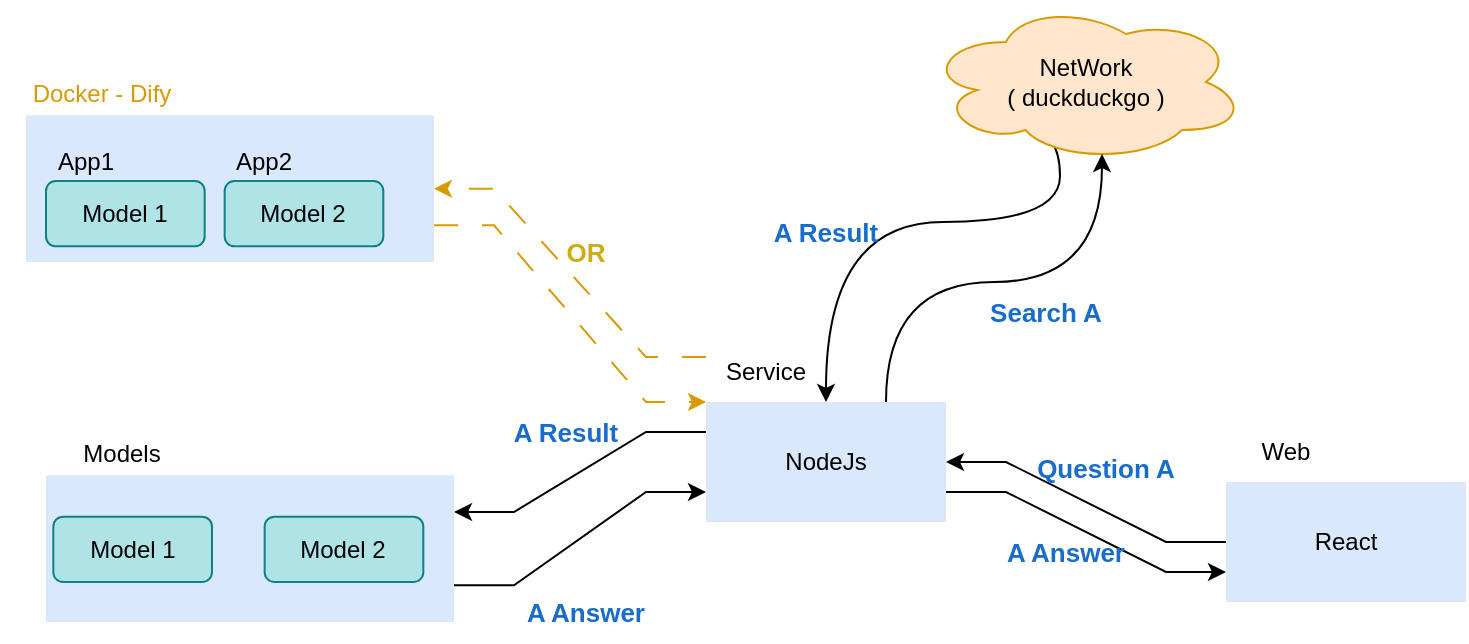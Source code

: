 <mxfile version="21.6.5" type="device">
  <diagram name="Page-1" id="W9wk43fxYG4gXkEmymge">
    <mxGraphModel dx="2284" dy="836" grid="1" gridSize="10" guides="1" tooltips="1" connect="1" arrows="1" fold="1" page="1" pageScale="1" pageWidth="850" pageHeight="1100" math="0" shadow="0">
      <root>
        <mxCell id="0" />
        <mxCell id="1" parent="0" />
        <mxCell id="teR98e18F6Wd4mLwN1pU-4" value="" style="group" parent="1" vertex="1" connectable="0">
          <mxGeometry y="240" width="204" height="110" as="geometry" />
        </mxCell>
        <mxCell id="teR98e18F6Wd4mLwN1pU-1" value="" style="rounded=0;whiteSpace=wrap;html=1;fillColor=#dae8fc;strokeColor=none;" parent="teR98e18F6Wd4mLwN1pU-4" vertex="1">
          <mxGeometry y="36.667" width="204" height="73.333" as="geometry" />
        </mxCell>
        <mxCell id="teR98e18F6Wd4mLwN1pU-3" value="&lt;font color=&quot;#d79b00&quot;&gt;Docker - Dify&lt;/font&gt;" style="text;strokeColor=none;align=center;fillColor=none;html=1;verticalAlign=middle;whiteSpace=wrap;rounded=0;" parent="teR98e18F6Wd4mLwN1pU-4" vertex="1">
          <mxGeometry x="-12.67" y="7.83" width="102" height="36.667" as="geometry" />
        </mxCell>
        <mxCell id="teR98e18F6Wd4mLwN1pU-27" value="" style="group" parent="teR98e18F6Wd4mLwN1pU-4" vertex="1" connectable="0">
          <mxGeometry y="44.5" width="89.333" height="57.67" as="geometry" />
        </mxCell>
        <mxCell id="teR98e18F6Wd4mLwN1pU-21" value="Model 1" style="rounded=1;whiteSpace=wrap;html=1;fillColor=#b0e3e6;strokeColor=#0e8088;" parent="teR98e18F6Wd4mLwN1pU-27" vertex="1">
          <mxGeometry x="10" y="25" width="79.333" height="32.67" as="geometry" />
        </mxCell>
        <mxCell id="teR98e18F6Wd4mLwN1pU-26" value="App1" style="text;strokeColor=none;align=center;fillColor=none;html=1;verticalAlign=middle;whiteSpace=wrap;rounded=0;" parent="teR98e18F6Wd4mLwN1pU-27" vertex="1">
          <mxGeometry width="60" height="30" as="geometry" />
        </mxCell>
        <mxCell id="teR98e18F6Wd4mLwN1pU-29" value="" style="group" parent="teR98e18F6Wd4mLwN1pU-4" vertex="1" connectable="0">
          <mxGeometry x="89.33" y="44.5" width="89.333" height="57.67" as="geometry" />
        </mxCell>
        <mxCell id="teR98e18F6Wd4mLwN1pU-30" value="Model 2" style="rounded=1;whiteSpace=wrap;html=1;fillColor=#b0e3e6;strokeColor=#0e8088;" parent="teR98e18F6Wd4mLwN1pU-29" vertex="1">
          <mxGeometry x="10" y="25" width="79.333" height="32.67" as="geometry" />
        </mxCell>
        <mxCell id="teR98e18F6Wd4mLwN1pU-31" value="App2" style="text;strokeColor=none;align=center;fillColor=none;html=1;verticalAlign=middle;whiteSpace=wrap;rounded=0;" parent="teR98e18F6Wd4mLwN1pU-29" vertex="1">
          <mxGeometry width="60" height="30" as="geometry" />
        </mxCell>
        <mxCell id="teR98e18F6Wd4mLwN1pU-5" value="" style="group" parent="1" vertex="1" connectable="0">
          <mxGeometry x="340" y="390" width="120" height="90" as="geometry" />
        </mxCell>
        <mxCell id="teR98e18F6Wd4mLwN1pU-6" value="NodeJs" style="rounded=0;whiteSpace=wrap;html=1;fillColor=#dae8fc;strokeColor=none;" parent="teR98e18F6Wd4mLwN1pU-5" vertex="1">
          <mxGeometry y="30" width="120" height="60" as="geometry" />
        </mxCell>
        <mxCell id="teR98e18F6Wd4mLwN1pU-7" value="Service" style="text;strokeColor=none;align=center;fillColor=none;html=1;verticalAlign=middle;whiteSpace=wrap;rounded=0;" parent="teR98e18F6Wd4mLwN1pU-5" vertex="1">
          <mxGeometry width="60" height="30" as="geometry" />
        </mxCell>
        <mxCell id="teR98e18F6Wd4mLwN1pU-8" value="" style="group" parent="1" vertex="1" connectable="0">
          <mxGeometry x="600" y="430" width="120" height="90" as="geometry" />
        </mxCell>
        <mxCell id="teR98e18F6Wd4mLwN1pU-9" value="React" style="rounded=0;whiteSpace=wrap;html=1;fillColor=#dae8fc;strokeColor=none;" parent="teR98e18F6Wd4mLwN1pU-8" vertex="1">
          <mxGeometry y="30" width="120" height="60" as="geometry" />
        </mxCell>
        <mxCell id="teR98e18F6Wd4mLwN1pU-10" value="Web" style="text;strokeColor=none;align=center;fillColor=none;html=1;verticalAlign=middle;whiteSpace=wrap;rounded=0;" parent="teR98e18F6Wd4mLwN1pU-8" vertex="1">
          <mxGeometry width="60" height="30" as="geometry" />
        </mxCell>
        <mxCell id="teR98e18F6Wd4mLwN1pU-16" style="edgeStyle=orthogonalEdgeStyle;rounded=0;orthogonalLoop=1;jettySize=auto;html=1;exitX=0.31;exitY=0.8;exitDx=0;exitDy=0;exitPerimeter=0;entryX=0.5;entryY=0;entryDx=0;entryDy=0;curved=1;" parent="1" source="teR98e18F6Wd4mLwN1pU-11" target="teR98e18F6Wd4mLwN1pU-6" edge="1">
          <mxGeometry relative="1" as="geometry">
            <Array as="points">
              <mxPoint x="517" y="330" />
              <mxPoint x="400" y="330" />
            </Array>
          </mxGeometry>
        </mxCell>
        <mxCell id="teR98e18F6Wd4mLwN1pU-11" value="NetWork&lt;br&gt;( duckduckgo&amp;nbsp;&lt;span style=&quot;background-color: initial;&quot;&gt;)&lt;/span&gt;" style="ellipse;shape=cloud;whiteSpace=wrap;html=1;fillColor=#ffe6cc;strokeColor=#d79b00;" parent="1" vertex="1">
          <mxGeometry x="450" y="220" width="160" height="80" as="geometry" />
        </mxCell>
        <mxCell id="teR98e18F6Wd4mLwN1pU-12" style="edgeStyle=entityRelationEdgeStyle;rounded=0;orthogonalLoop=1;jettySize=auto;html=1;exitX=0;exitY=0.5;exitDx=0;exitDy=0;entryX=1;entryY=0.5;entryDx=0;entryDy=0;" parent="1" source="teR98e18F6Wd4mLwN1pU-9" target="teR98e18F6Wd4mLwN1pU-6" edge="1">
          <mxGeometry relative="1" as="geometry" />
        </mxCell>
        <mxCell id="teR98e18F6Wd4mLwN1pU-15" style="edgeStyle=orthogonalEdgeStyle;rounded=0;orthogonalLoop=1;jettySize=auto;html=1;exitX=0.75;exitY=0;exitDx=0;exitDy=0;entryX=0.55;entryY=0.95;entryDx=0;entryDy=0;entryPerimeter=0;curved=1;" parent="1" source="teR98e18F6Wd4mLwN1pU-6" target="teR98e18F6Wd4mLwN1pU-11" edge="1">
          <mxGeometry relative="1" as="geometry" />
        </mxCell>
        <mxCell id="teR98e18F6Wd4mLwN1pU-17" style="edgeStyle=entityRelationEdgeStyle;rounded=0;orthogonalLoop=1;jettySize=auto;html=1;exitX=0;exitY=0.25;exitDx=0;exitDy=0;entryX=1;entryY=0.25;entryDx=0;entryDy=0;" parent="1" source="teR98e18F6Wd4mLwN1pU-6" target="1dsoiUBW8clE4qAGLpq8-11" edge="1">
          <mxGeometry relative="1" as="geometry" />
        </mxCell>
        <mxCell id="teR98e18F6Wd4mLwN1pU-19" style="edgeStyle=entityRelationEdgeStyle;rounded=0;orthogonalLoop=1;jettySize=auto;html=1;exitX=1;exitY=0.75;exitDx=0;exitDy=0;entryX=0;entryY=0.75;entryDx=0;entryDy=0;" parent="1" source="1dsoiUBW8clE4qAGLpq8-11" target="teR98e18F6Wd4mLwN1pU-6" edge="1">
          <mxGeometry relative="1" as="geometry" />
        </mxCell>
        <mxCell id="teR98e18F6Wd4mLwN1pU-24" style="edgeStyle=entityRelationEdgeStyle;rounded=0;orthogonalLoop=1;jettySize=auto;html=1;exitX=1;exitY=0.75;exitDx=0;exitDy=0;entryX=0;entryY=0.75;entryDx=0;entryDy=0;" parent="1" source="teR98e18F6Wd4mLwN1pU-6" target="teR98e18F6Wd4mLwN1pU-9" edge="1">
          <mxGeometry relative="1" as="geometry" />
        </mxCell>
        <mxCell id="teR98e18F6Wd4mLwN1pU-36" value="&lt;font style=&quot;font-size: 13px;&quot;&gt;Question A&lt;/font&gt;" style="text;strokeColor=none;align=center;fillColor=none;html=1;verticalAlign=middle;whiteSpace=wrap;rounded=0;fontColor=#186CCC;fontStyle=1" parent="1" vertex="1">
          <mxGeometry x="500" y="438" width="80" height="30" as="geometry" />
        </mxCell>
        <mxCell id="teR98e18F6Wd4mLwN1pU-37" value="&lt;font style=&quot;font-size: 13px;&quot;&gt;Search A&lt;/font&gt;" style="text;strokeColor=none;align=center;fillColor=none;html=1;verticalAlign=middle;whiteSpace=wrap;rounded=0;fontColor=#186CCC;fontStyle=1" parent="1" vertex="1">
          <mxGeometry x="470" y="360" width="80" height="30" as="geometry" />
        </mxCell>
        <mxCell id="teR98e18F6Wd4mLwN1pU-39" value="&lt;font style=&quot;font-size: 13px;&quot;&gt;A Result&lt;/font&gt;" style="text;strokeColor=none;align=center;fillColor=none;html=1;verticalAlign=middle;whiteSpace=wrap;rounded=0;fontColor=#186CCC;fontStyle=1" parent="1" vertex="1">
          <mxGeometry x="360" y="320" width="80" height="30" as="geometry" />
        </mxCell>
        <mxCell id="teR98e18F6Wd4mLwN1pU-40" value="&lt;font style=&quot;font-size: 13px;&quot;&gt;A Result&lt;/font&gt;" style="text;strokeColor=none;align=center;fillColor=none;html=1;verticalAlign=middle;whiteSpace=wrap;rounded=0;fontColor=#186CCC;fontStyle=1" parent="1" vertex="1">
          <mxGeometry x="230" y="420" width="80" height="30" as="geometry" />
        </mxCell>
        <mxCell id="teR98e18F6Wd4mLwN1pU-41" value="&lt;font style=&quot;font-size: 13px;&quot;&gt;A Answer&lt;/font&gt;" style="text;strokeColor=none;align=center;fillColor=none;html=1;verticalAlign=middle;whiteSpace=wrap;rounded=0;fontColor=#186CCC;fontStyle=1" parent="1" vertex="1">
          <mxGeometry x="240" y="510" width="80" height="30" as="geometry" />
        </mxCell>
        <mxCell id="teR98e18F6Wd4mLwN1pU-42" value="&lt;font style=&quot;font-size: 13px;&quot;&gt;A Answer&lt;/font&gt;" style="text;strokeColor=none;align=center;fillColor=none;html=1;verticalAlign=middle;whiteSpace=wrap;rounded=0;fontColor=#186CCC;fontStyle=1" parent="1" vertex="1">
          <mxGeometry x="480" y="480" width="80" height="30" as="geometry" />
        </mxCell>
        <mxCell id="1dsoiUBW8clE4qAGLpq8-10" value="" style="group" vertex="1" connectable="0" parent="1">
          <mxGeometry x="10" y="420" width="204" height="110" as="geometry" />
        </mxCell>
        <mxCell id="1dsoiUBW8clE4qAGLpq8-11" value="" style="rounded=0;whiteSpace=wrap;html=1;fillColor=#dae8fc;strokeColor=none;" vertex="1" parent="1dsoiUBW8clE4qAGLpq8-10">
          <mxGeometry y="36.667" width="204" height="73.333" as="geometry" />
        </mxCell>
        <mxCell id="1dsoiUBW8clE4qAGLpq8-12" value="Models" style="text;strokeColor=none;align=center;fillColor=none;html=1;verticalAlign=middle;whiteSpace=wrap;rounded=0;" vertex="1" parent="1dsoiUBW8clE4qAGLpq8-10">
          <mxGeometry x="-12.67" y="7.83" width="102" height="36.667" as="geometry" />
        </mxCell>
        <mxCell id="1dsoiUBW8clE4qAGLpq8-16" value="" style="group" vertex="1" connectable="0" parent="1dsoiUBW8clE4qAGLpq8-10">
          <mxGeometry x="99.33" y="32.33" width="89.333" height="57.67" as="geometry" />
        </mxCell>
        <mxCell id="1dsoiUBW8clE4qAGLpq8-17" value="Model 2" style="rounded=1;whiteSpace=wrap;html=1;fillColor=#b0e3e6;strokeColor=#0e8088;" vertex="1" parent="1dsoiUBW8clE4qAGLpq8-16">
          <mxGeometry x="10" y="25" width="79.333" height="32.67" as="geometry" />
        </mxCell>
        <mxCell id="1dsoiUBW8clE4qAGLpq8-13" value="" style="group" vertex="1" connectable="0" parent="1dsoiUBW8clE4qAGLpq8-10">
          <mxGeometry x="-6.34" y="32.33" width="89.333" height="57.67" as="geometry" />
        </mxCell>
        <mxCell id="1dsoiUBW8clE4qAGLpq8-14" value="Model 1" style="rounded=1;whiteSpace=wrap;html=1;fillColor=#b0e3e6;strokeColor=#0e8088;" vertex="1" parent="1dsoiUBW8clE4qAGLpq8-13">
          <mxGeometry x="10" y="25" width="79.333" height="32.67" as="geometry" />
        </mxCell>
        <mxCell id="1dsoiUBW8clE4qAGLpq8-21" style="edgeStyle=entityRelationEdgeStyle;rounded=0;orthogonalLoop=1;jettySize=auto;html=1;exitX=1;exitY=0.75;exitDx=0;exitDy=0;entryX=0;entryY=1;entryDx=0;entryDy=0;dashed=1;dashPattern=12 12;fillColor=#ffe6cc;strokeColor=#d79b00;" edge="1" parent="1" source="teR98e18F6Wd4mLwN1pU-1" target="teR98e18F6Wd4mLwN1pU-7">
          <mxGeometry relative="1" as="geometry" />
        </mxCell>
        <mxCell id="1dsoiUBW8clE4qAGLpq8-22" style="edgeStyle=entityRelationEdgeStyle;rounded=0;orthogonalLoop=1;jettySize=auto;html=1;exitX=0;exitY=0.25;exitDx=0;exitDy=0;entryX=1;entryY=0.5;entryDx=0;entryDy=0;fillColor=#ffe6cc;strokeColor=#d79b00;dashed=1;dashPattern=12 12;" edge="1" parent="1" source="teR98e18F6Wd4mLwN1pU-7" target="teR98e18F6Wd4mLwN1pU-1">
          <mxGeometry relative="1" as="geometry" />
        </mxCell>
        <mxCell id="1dsoiUBW8clE4qAGLpq8-23" value="&lt;span style=&quot;font-size: 13px;&quot;&gt;&lt;font color=&quot;#ccad14&quot;&gt;OR&lt;/font&gt;&lt;/span&gt;" style="text;strokeColor=none;align=center;fillColor=none;html=1;verticalAlign=middle;whiteSpace=wrap;rounded=0;fontColor=#186CCC;fontStyle=1" vertex="1" parent="1">
          <mxGeometry x="240" y="330" width="80" height="30" as="geometry" />
        </mxCell>
      </root>
    </mxGraphModel>
  </diagram>
</mxfile>
